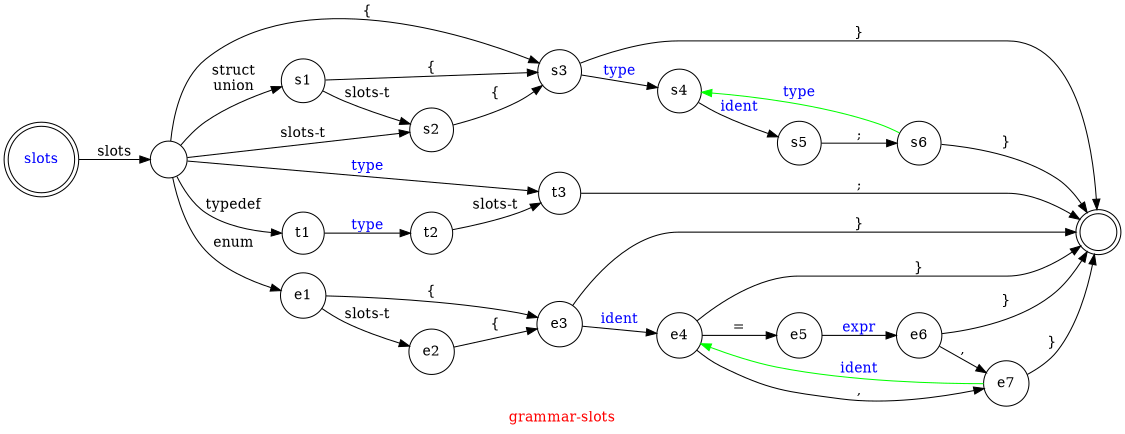 // Copyright (C) 2007, 2008, 2009 Robert Nielsen <robert@dakota.org>
//
// Licensed under the Apache License, Version 2.0 (the "License");
// you may not use this file except in compliance with the License.
// You may obtain a copy of the License at
//
//      http://www.apache.org/licenses/LICENSE-2.0
//
// Unless required by applicable law or agreed to in writing, software
// distributed under the License is distributed on an "AS IS" BASIS,
// WITHOUT WARRANTIES OR CONDITIONS OF ANY KIND, either express or implied.
// See the License for the specific language governing permissions and
// limitations under the License.

// slots { <type> <identifier> ; ... }
// slots struct|union slots-t { <type> <identifier> ; ... }
// slots <type> ;
// slots typedef <type> slots-t ;
// slots enum slots-t { <identifier> = <expression> , ... }

digraph "grammar-slots"
{
  graph [ label = "\G", fontcolor = red ];
  graph [ rankdir = LR, center = true ];
  graph [ page = "8.5,11", size = "7.5,10" ];
//   graph [ concentrate = true ];
  node [ shape = circle ];

  "slots" [ shape = doublecircle, fontcolor = blue ];

  00 [ label = "" ];
  99 [ label = "" ];

//   node [ label = "", width = 0.25 ];

  99 [ shape = doublecircle ];

  slots -> 00 [ label = "slots" ];
  00 -> s1 [ label = "struct\nunion" ];
  00 -> s2 [ label = "slots-t" ];
  s1 -> s2 [ label = "slots-t" ];
  s2 -> s3 [ label = "{" ];
  00 -> s3 [ label = "{" ];
  s1 -> s3 [ label = "{" ];
  s3 -> s4 [ label = "type", fontcolor = blue ];
  s3 -> 99 [ label = "}" ];
  s4 -> s5 [ label = "ident", fontcolor = blue ];
  s5 -> s6 [ label = ";" ];
  s4 -> s6 [ label = "type", fontcolor = blue, dir = back, color = green ];
  s6 -> 99 [ label = "}" ];

  00 -> t3 [ label = "type", fontcolor = blue ];
  t3 -> 99 [ label = ";" ];

  00 -> t1 [ label = "typedef" ];
  t1 -> t2 [ label = "type", fontcolor = blue ];
  t2 -> t3 [ label = "slots-t" ];

  00 -> e1 [ label = "enum" ];
  e1 -> e2 [ label = "slots-t" ];
  e2 -> e3 [ label = "{" ];
  e1 -> e3 [ label = "{" ];
  e3 -> e4 [ label = "ident", fontcolor = blue ];
  e3 -> 99 [ label = "}" ];
  e4 -> e5 [ label = "=" ];
  e5 -> e6 [ label = "expr", fontcolor = blue ];
  e6 -> e7 [ label = "," ];
  e4 -> e7 [ label = "ident", fontcolor = blue, dir = back, color = green ];
  e4 -> e7 [ label = "," ];
  e7 -> 99 [ label = "}" ];
  e6 -> 99 [ label = "}" ];
  e4 -> 99 [ label = "}" ];
}
